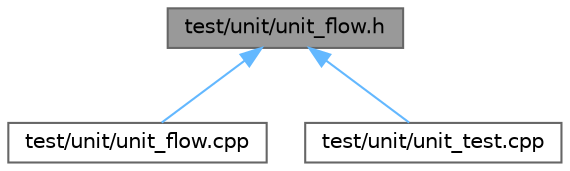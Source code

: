 digraph "test/unit/unit_flow.h"
{
 // LATEX_PDF_SIZE
  bgcolor="transparent";
  edge [fontname=Helvetica,fontsize=10,labelfontname=Helvetica,labelfontsize=10];
  node [fontname=Helvetica,fontsize=10,shape=box,height=0.2,width=0.4];
  Node1 [id="Node000001",label="test/unit/unit_flow.h",height=0.2,width=0.4,color="gray40", fillcolor="grey60", style="filled", fontcolor="black",tooltip=" "];
  Node1 -> Node2 [id="edge1_Node000001_Node000002",dir="back",color="steelblue1",style="solid",tooltip=" "];
  Node2 [id="Node000002",label="test/unit/unit_flow.cpp",height=0.2,width=0.4,color="grey40", fillcolor="white", style="filled",URL="$unit__flow_8cpp.html",tooltip=" "];
  Node1 -> Node3 [id="edge2_Node000001_Node000003",dir="back",color="steelblue1",style="solid",tooltip=" "];
  Node3 [id="Node000003",label="test/unit/unit_test.cpp",height=0.2,width=0.4,color="grey40", fillcolor="white", style="filled",URL="$unit__test_8cpp.html",tooltip=" "];
}
